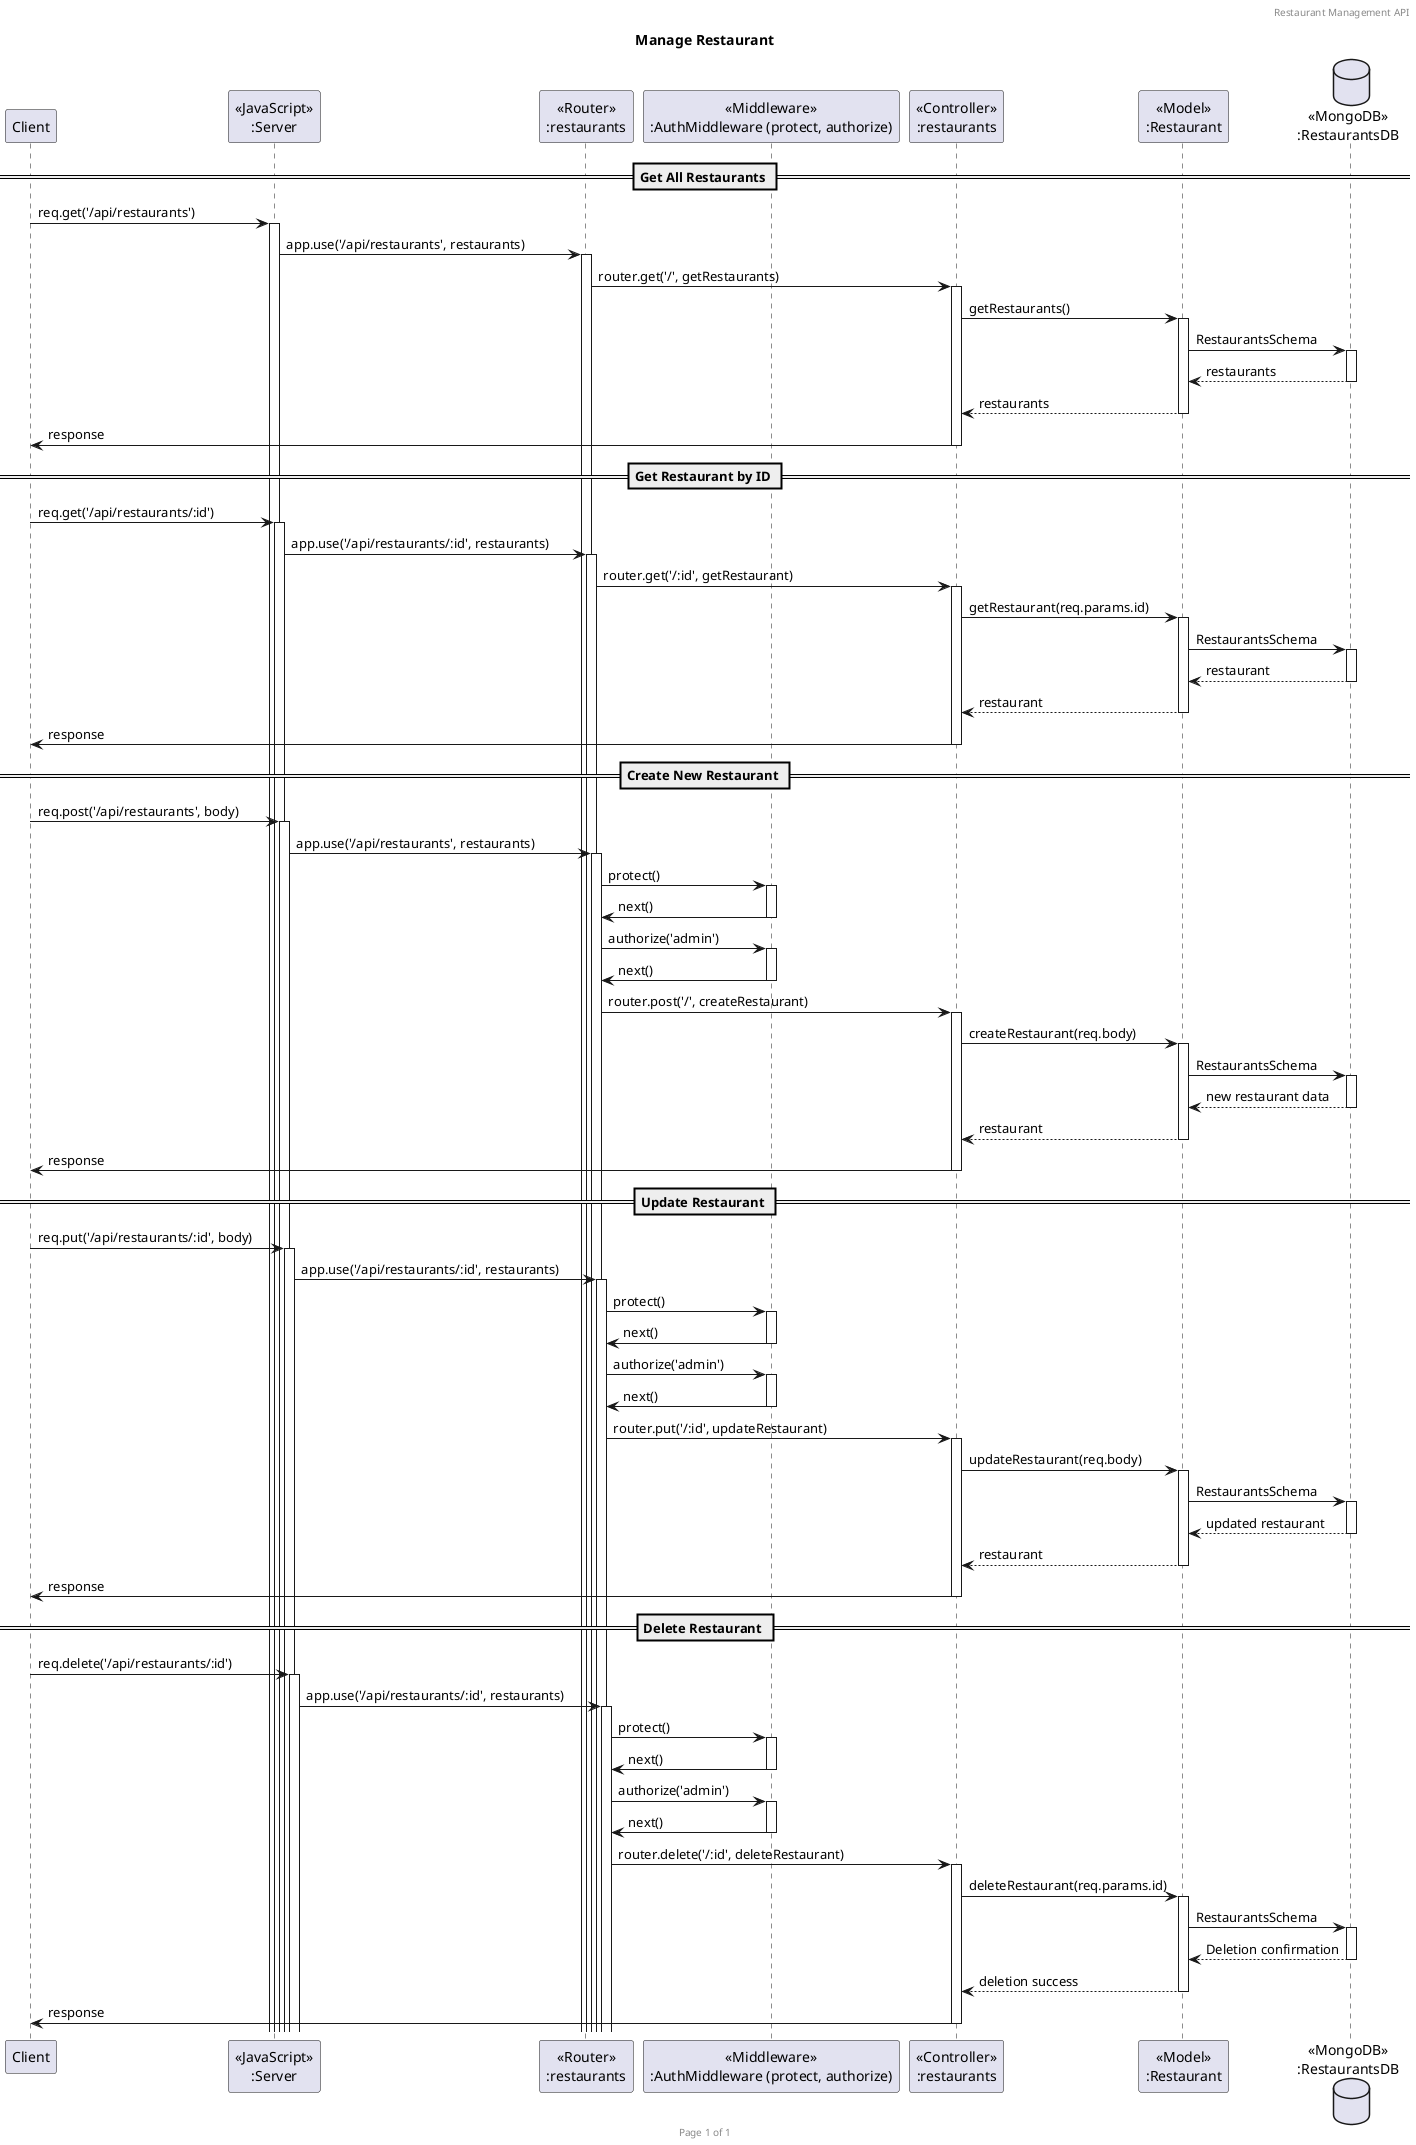@startuml Manage Restaurant

header Restaurant Management API
footer Page %page% of %lastpage%
title "Manage Restaurant"

participant "Client" as client
participant "<<JavaScript>>\n:Server" as server
participant "<<Router>>\n:restaurants" as routerRestaurants
participant "<<Middleware>>\n:AuthMiddleware (protect, authorize)" as authMiddleware
participant "<<Controller>>\n:restaurants" as controllersRestaurants
participant "<<Model>>\n:Restaurant" as modelRestaurant
database "<<MongoDB>>\n:RestaurantsDB" as RestaurantsDatabase

== Get All Restaurants ==
client -> server ++ : req.get('/api/restaurants')
server -> routerRestaurants ++ : app.use('/api/restaurants', restaurants)
routerRestaurants -> controllersRestaurants ++ : router.get('/', getRestaurants)
controllersRestaurants -> modelRestaurant ++ : getRestaurants()
modelRestaurant -> RestaurantsDatabase ++ : RestaurantsSchema
RestaurantsDatabase --> modelRestaurant -- : restaurants
controllersRestaurants <-- modelRestaurant -- : restaurants
controllersRestaurants -> client -- : response 

== Get Restaurant by ID ==
client -> server ++ : req.get('/api/restaurants/:id')
server -> routerRestaurants ++ : app.use('/api/restaurants/:id', restaurants)
routerRestaurants -> controllersRestaurants ++ : router.get('/:id', getRestaurant) 
controllersRestaurants -> modelRestaurant ++ : getRestaurant(req.params.id)
modelRestaurant -> RestaurantsDatabase ++ : RestaurantsSchema
RestaurantsDatabase --> modelRestaurant -- : restaurant
controllersRestaurants <-- modelRestaurant -- : restaurant
controllersRestaurants -> client -- : response 

== Create New Restaurant ==
client -> server ++ : req.post('/api/restaurants', body)
server -> routerRestaurants ++ : app.use('/api/restaurants', restaurants)
routerRestaurants -> authMiddleware ++ : protect()
authMiddleware -> routerRestaurants -- : next() 
routerRestaurants -> authMiddleware ++ : authorize('admin')
authMiddleware -> routerRestaurants -- : next()
routerRestaurants -> controllersRestaurants ++ : router.post('/', createRestaurant)
controllersRestaurants -> modelRestaurant ++ : createRestaurant(req.body)
modelRestaurant -> RestaurantsDatabase ++ : RestaurantsSchema
RestaurantsDatabase --> modelRestaurant -- : new restaurant data
controllersRestaurants <-- modelRestaurant -- : restaurant
controllersRestaurants -> client -- : response 

== Update Restaurant ==
client -> server ++ : req.put('/api/restaurants/:id', body)
server -> routerRestaurants ++ : app.use('/api/restaurants/:id', restaurants)
routerRestaurants -> authMiddleware ++ : protect()
authMiddleware -> routerRestaurants -- : next() 
routerRestaurants -> authMiddleware ++ : authorize('admin')
authMiddleware -> routerRestaurants -- : next()
routerRestaurants -> controllersRestaurants ++ : router.put('/:id', updateRestaurant)
controllersRestaurants -> modelRestaurant ++ : updateRestaurant(req.body)
modelRestaurant -> RestaurantsDatabase ++ : RestaurantsSchema
RestaurantsDatabase --> modelRestaurant -- : updated restaurant
controllersRestaurants <-- modelRestaurant -- : restaurant
controllersRestaurants -> client -- : response 

== Delete Restaurant ==
client -> server ++ : req.delete('/api/restaurants/:id')
server -> routerRestaurants ++ : app.use('/api/restaurants/:id', restaurants)
routerRestaurants -> authMiddleware ++ : protect()
authMiddleware -> routerRestaurants -- : next()
routerRestaurants -> authMiddleware ++ : authorize('admin')
authMiddleware -> routerRestaurants -- : next()
routerRestaurants -> controllersRestaurants ++ : router.delete('/:id', deleteRestaurant)
controllersRestaurants -> modelRestaurant ++ : deleteRestaurant(req.params.id)
modelRestaurant -> RestaurantsDatabase ++ : RestaurantsSchema
RestaurantsDatabase --> modelRestaurant -- : Deletion confirmation
controllersRestaurants <-- modelRestaurant -- : deletion success
controllersRestaurants -> client -- : response 

@enduml
